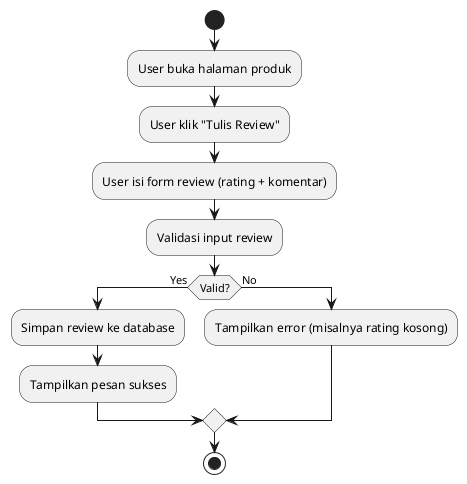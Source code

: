 @startuml UC_WriteReview

start
:User buka halaman produk;
:User klik "Tulis Review";
:User isi form review (rating + komentar);
:Validasi input review;
if (Valid?) then (Yes)
    :Simpan review ke database;
    :Tampilkan pesan sukses;
else (No)
    :Tampilkan error (misalnya rating kosong);
endif
stop

@enduml
